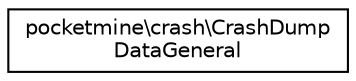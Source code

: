 digraph "Graphical Class Hierarchy"
{
 // INTERACTIVE_SVG=YES
 // LATEX_PDF_SIZE
  edge [fontname="Helvetica",fontsize="10",labelfontname="Helvetica",labelfontsize="10"];
  node [fontname="Helvetica",fontsize="10",shape=record];
  rankdir="LR";
  Node0 [label="pocketmine\\crash\\CrashDump\lDataGeneral",height=0.2,width=0.4,color="black", fillcolor="white", style="filled",URL="$d1/dba/classpocketmine_1_1crash_1_1_crash_dump_data_general.html",tooltip=" "];
}
